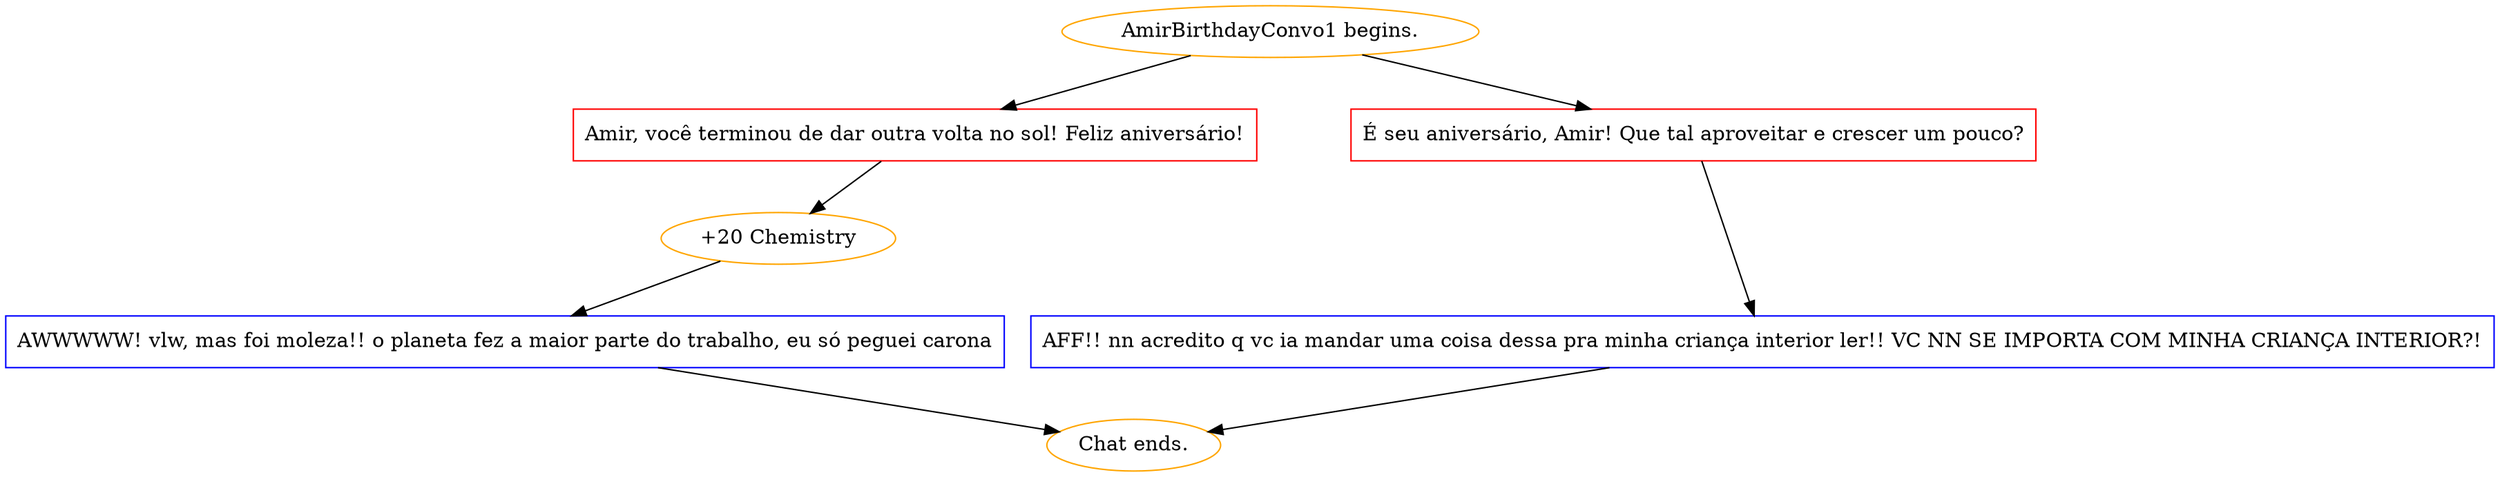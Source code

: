 digraph {
	"AmirBirthdayConvo1 begins." [color=orange];
		"AmirBirthdayConvo1 begins." -> j4191054768;
		"AmirBirthdayConvo1 begins." -> j2064092755;
	j4191054768 [label="Amir, você terminou de dar outra volta no sol! Feliz aniversário!",shape=box,color=red];
		j4191054768 -> j3270423173;
	j2064092755 [label="É seu aniversário, Amir! Que tal aproveitar e crescer um pouco?",shape=box,color=red];
		j2064092755 -> j2407697542;
	j3270423173 [label="+20 Chemistry",color=orange];
		j3270423173 -> j1605064179;
	j2407697542 [label="AFF!! nn acredito q vc ia mandar uma coisa dessa pra minha criança interior ler!! VC NN SE IMPORTA COM MINHA CRIANÇA INTERIOR?!",shape=box,color=blue];
		j2407697542 -> "Chat ends.";
	j1605064179 [label="AWWWWW! vlw, mas foi moleza!! o planeta fez a maior parte do trabalho, eu só peguei carona",shape=box,color=blue];
		j1605064179 -> "Chat ends.";
	"Chat ends." [color=orange];
}